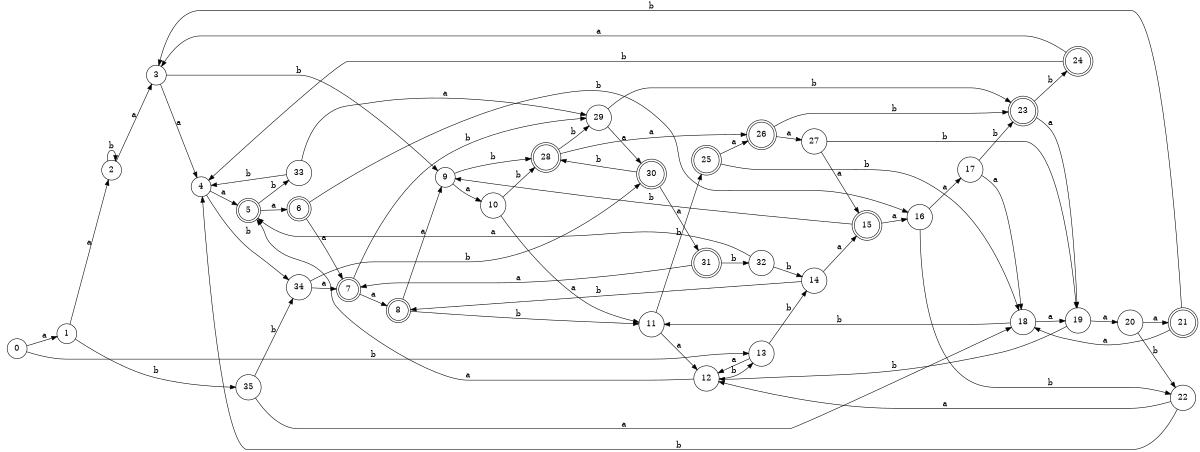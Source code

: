 digraph n29_4 {
__start0 [label="" shape="none"];

rankdir=LR;
size="8,5";

s0 [style="filled", color="black", fillcolor="white" shape="circle", label="0"];
s1 [style="filled", color="black", fillcolor="white" shape="circle", label="1"];
s2 [style="filled", color="black", fillcolor="white" shape="circle", label="2"];
s3 [style="filled", color="black", fillcolor="white" shape="circle", label="3"];
s4 [style="filled", color="black", fillcolor="white" shape="circle", label="4"];
s5 [style="rounded,filled", color="black", fillcolor="white" shape="doublecircle", label="5"];
s6 [style="rounded,filled", color="black", fillcolor="white" shape="doublecircle", label="6"];
s7 [style="rounded,filled", color="black", fillcolor="white" shape="doublecircle", label="7"];
s8 [style="rounded,filled", color="black", fillcolor="white" shape="doublecircle", label="8"];
s9 [style="filled", color="black", fillcolor="white" shape="circle", label="9"];
s10 [style="filled", color="black", fillcolor="white" shape="circle", label="10"];
s11 [style="filled", color="black", fillcolor="white" shape="circle", label="11"];
s12 [style="filled", color="black", fillcolor="white" shape="circle", label="12"];
s13 [style="filled", color="black", fillcolor="white" shape="circle", label="13"];
s14 [style="filled", color="black", fillcolor="white" shape="circle", label="14"];
s15 [style="rounded,filled", color="black", fillcolor="white" shape="doublecircle", label="15"];
s16 [style="filled", color="black", fillcolor="white" shape="circle", label="16"];
s17 [style="filled", color="black", fillcolor="white" shape="circle", label="17"];
s18 [style="filled", color="black", fillcolor="white" shape="circle", label="18"];
s19 [style="filled", color="black", fillcolor="white" shape="circle", label="19"];
s20 [style="filled", color="black", fillcolor="white" shape="circle", label="20"];
s21 [style="rounded,filled", color="black", fillcolor="white" shape="doublecircle", label="21"];
s22 [style="filled", color="black", fillcolor="white" shape="circle", label="22"];
s23 [style="rounded,filled", color="black", fillcolor="white" shape="doublecircle", label="23"];
s24 [style="rounded,filled", color="black", fillcolor="white" shape="doublecircle", label="24"];
s25 [style="rounded,filled", color="black", fillcolor="white" shape="doublecircle", label="25"];
s26 [style="rounded,filled", color="black", fillcolor="white" shape="doublecircle", label="26"];
s27 [style="filled", color="black", fillcolor="white" shape="circle", label="27"];
s28 [style="rounded,filled", color="black", fillcolor="white" shape="doublecircle", label="28"];
s29 [style="filled", color="black", fillcolor="white" shape="circle", label="29"];
s30 [style="rounded,filled", color="black", fillcolor="white" shape="doublecircle", label="30"];
s31 [style="rounded,filled", color="black", fillcolor="white" shape="doublecircle", label="31"];
s32 [style="filled", color="black", fillcolor="white" shape="circle", label="32"];
s33 [style="filled", color="black", fillcolor="white" shape="circle", label="33"];
s34 [style="filled", color="black", fillcolor="white" shape="circle", label="34"];
s35 [style="filled", color="black", fillcolor="white" shape="circle", label="35"];
s0 -> s1 [label="a"];
s0 -> s13 [label="b"];
s1 -> s2 [label="a"];
s1 -> s35 [label="b"];
s2 -> s3 [label="a"];
s2 -> s2 [label="b"];
s3 -> s4 [label="a"];
s3 -> s9 [label="b"];
s4 -> s5 [label="a"];
s4 -> s34 [label="b"];
s5 -> s6 [label="a"];
s5 -> s33 [label="b"];
s6 -> s7 [label="a"];
s6 -> s16 [label="b"];
s7 -> s8 [label="a"];
s7 -> s29 [label="b"];
s8 -> s9 [label="a"];
s8 -> s11 [label="b"];
s9 -> s10 [label="a"];
s9 -> s28 [label="b"];
s10 -> s11 [label="a"];
s10 -> s28 [label="b"];
s11 -> s12 [label="a"];
s11 -> s25 [label="b"];
s12 -> s5 [label="a"];
s12 -> s13 [label="b"];
s13 -> s12 [label="a"];
s13 -> s14 [label="b"];
s14 -> s15 [label="a"];
s14 -> s8 [label="b"];
s15 -> s16 [label="a"];
s15 -> s9 [label="b"];
s16 -> s17 [label="a"];
s16 -> s22 [label="b"];
s17 -> s18 [label="a"];
s17 -> s23 [label="b"];
s18 -> s19 [label="a"];
s18 -> s11 [label="b"];
s19 -> s20 [label="a"];
s19 -> s12 [label="b"];
s20 -> s21 [label="a"];
s20 -> s22 [label="b"];
s21 -> s18 [label="a"];
s21 -> s3 [label="b"];
s22 -> s12 [label="a"];
s22 -> s4 [label="b"];
s23 -> s19 [label="a"];
s23 -> s24 [label="b"];
s24 -> s3 [label="a"];
s24 -> s4 [label="b"];
s25 -> s26 [label="a"];
s25 -> s18 [label="b"];
s26 -> s27 [label="a"];
s26 -> s23 [label="b"];
s27 -> s15 [label="a"];
s27 -> s19 [label="b"];
s28 -> s26 [label="a"];
s28 -> s29 [label="b"];
s29 -> s30 [label="a"];
s29 -> s23 [label="b"];
s30 -> s31 [label="a"];
s30 -> s28 [label="b"];
s31 -> s7 [label="a"];
s31 -> s32 [label="b"];
s32 -> s5 [label="a"];
s32 -> s14 [label="b"];
s33 -> s29 [label="a"];
s33 -> s4 [label="b"];
s34 -> s7 [label="a"];
s34 -> s30 [label="b"];
s35 -> s18 [label="a"];
s35 -> s34 [label="b"];

}